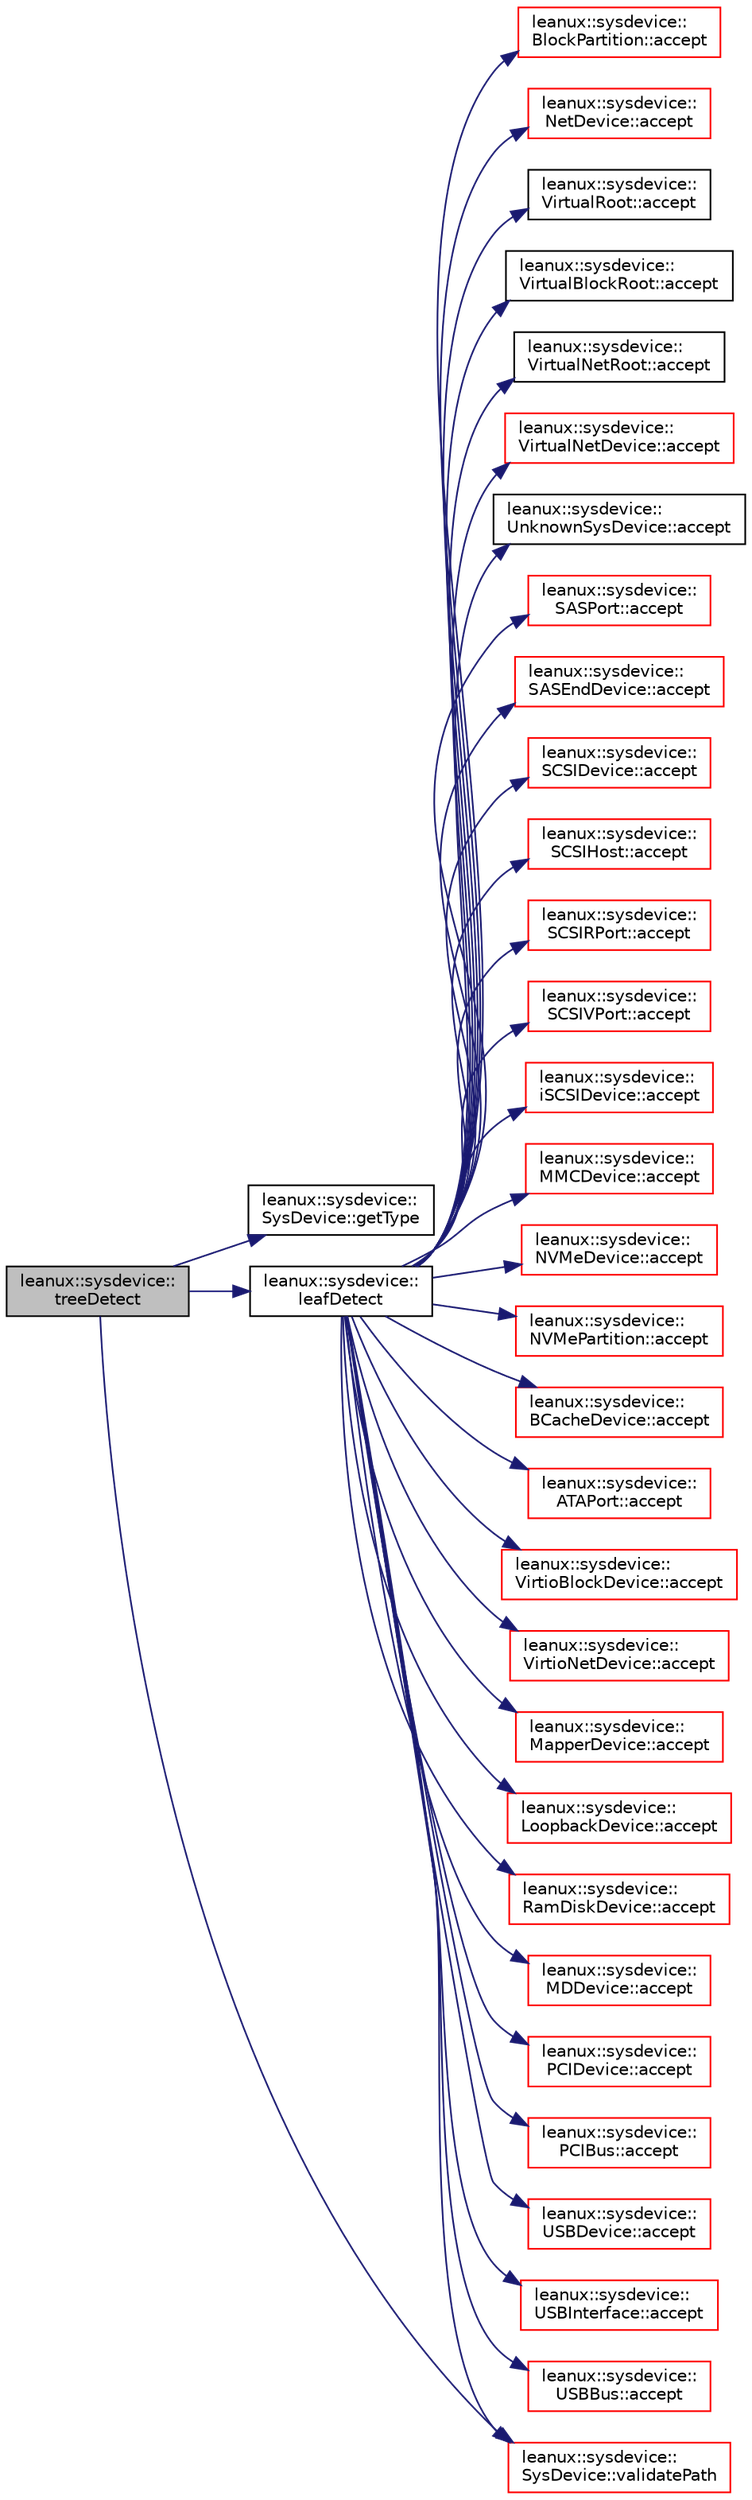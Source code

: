 digraph "leanux::sysdevice::treeDetect"
{
 // LATEX_PDF_SIZE
  bgcolor="transparent";
  edge [fontname="Helvetica",fontsize="10",labelfontname="Helvetica",labelfontsize="10"];
  node [fontname="Helvetica",fontsize="10",shape=record];
  rankdir="LR";
  Node1 [label="leanux::sysdevice::\ltreeDetect",height=0.2,width=0.4,color="black", fillcolor="grey75", style="filled", fontcolor="black",tooltip="populates devices with the devices detected in path."];
  Node1 -> Node2 [color="midnightblue",fontsize="10",style="solid",fontname="Helvetica"];
  Node2 [label="leanux::sysdevice::\lSysDevice::getType",height=0.2,width=0.4,color="black",URL="$classleanux_1_1sysdevice_1_1SysDevice.html#a773cb91e983a465af90059fcb1ff5371",tooltip="Get the SysDeviceType."];
  Node1 -> Node3 [color="midnightblue",fontsize="10",style="solid",fontname="Helvetica"];
  Node3 [label="leanux::sysdevice::\lleafDetect",height=0.2,width=0.4,color="black",URL="$namespaceleanux_1_1sysdevice.html#aa76385cfb36c36d3f55f25dfacc1346b",tooltip="Return the leaf SysDevice detected in path."];
  Node3 -> Node4 [color="midnightblue",fontsize="10",style="solid",fontname="Helvetica"];
  Node4 [label="leanux::sysdevice::\lBlockPartition::accept",height=0.2,width=0.4,color="red",URL="$classleanux_1_1sysdevice_1_1BlockPartition.html#a66d61b5a78be267835e09b8d9e4c405f",tooltip="Return true if the SysDevice recognizes itself in the trailing part of path."];
  Node3 -> Node19 [color="midnightblue",fontsize="10",style="solid",fontname="Helvetica"];
  Node19 [label="leanux::sysdevice::\lNetDevice::accept",height=0.2,width=0.4,color="red",URL="$classleanux_1_1sysdevice_1_1NetDevice.html#a6f8acaff80d57e2149172f7df09f2448",tooltip="Return true if the SysDevice recognizes itself in the trailing part of path."];
  Node3 -> Node22 [color="midnightblue",fontsize="10",style="solid",fontname="Helvetica"];
  Node22 [label="leanux::sysdevice::\lVirtualRoot::accept",height=0.2,width=0.4,color="black",URL="$classleanux_1_1sysdevice_1_1VirtualRoot.html#afcc2772ca226491d361b7f15b0535353",tooltip="Return true if the SysDevice recognizes itself in the trailing part of path."];
  Node3 -> Node23 [color="midnightblue",fontsize="10",style="solid",fontname="Helvetica"];
  Node23 [label="leanux::sysdevice::\lVirtualBlockRoot::accept",height=0.2,width=0.4,color="black",URL="$classleanux_1_1sysdevice_1_1VirtualBlockRoot.html#ab46814e8fbcbcedf6f01faf1c47b2cbd",tooltip="Return true if the SysDevice recognizes itself in the trailing part of path."];
  Node3 -> Node24 [color="midnightblue",fontsize="10",style="solid",fontname="Helvetica"];
  Node24 [label="leanux::sysdevice::\lVirtualNetRoot::accept",height=0.2,width=0.4,color="black",URL="$classleanux_1_1sysdevice_1_1VirtualNetRoot.html#a076f974c4cbcd43522b77fd25100c945",tooltip="Return true if the SysDevice recognizes itself in the trailing part of path."];
  Node3 -> Node25 [color="midnightblue",fontsize="10",style="solid",fontname="Helvetica"];
  Node25 [label="leanux::sysdevice::\lVirtualNetDevice::accept",height=0.2,width=0.4,color="red",URL="$classleanux_1_1sysdevice_1_1VirtualNetDevice.html#af0ab8e6265ce972fa68137a3fb134635",tooltip="Return true if the SysDevice recognizes itself in the trailing part of path."];
  Node3 -> Node26 [color="midnightblue",fontsize="10",style="solid",fontname="Helvetica"];
  Node26 [label="leanux::sysdevice::\lUnknownSysDevice::accept",height=0.2,width=0.4,color="black",URL="$classleanux_1_1sysdevice_1_1UnknownSysDevice.html#a15c2eb4dba178727346802edf61beeb4",tooltip="Return true if the SysDevice recognizes itself in the trailing part of path."];
  Node3 -> Node27 [color="midnightblue",fontsize="10",style="solid",fontname="Helvetica"];
  Node27 [label="leanux::sysdevice::\lSASPort::accept",height=0.2,width=0.4,color="red",URL="$classleanux_1_1sysdevice_1_1SASPort.html#ad3ebeca1e63edca2680486ec21c183d5",tooltip="Return true if the SysDevice recognizes itself in the trailing part of path."];
  Node3 -> Node28 [color="midnightblue",fontsize="10",style="solid",fontname="Helvetica"];
  Node28 [label="leanux::sysdevice::\lSASEndDevice::accept",height=0.2,width=0.4,color="red",URL="$classleanux_1_1sysdevice_1_1SASEndDevice.html#a4097b4ecf054532b491099cdd177a187",tooltip="Return true if the SysDevice recognizes itself in the trailing part of path."];
  Node3 -> Node29 [color="midnightblue",fontsize="10",style="solid",fontname="Helvetica"];
  Node29 [label="leanux::sysdevice::\lSCSIDevice::accept",height=0.2,width=0.4,color="red",URL="$classleanux_1_1sysdevice_1_1SCSIDevice.html#a146bfc558d4721af8be91ba950f1a14c",tooltip="Return true if the SysDevice recognizes itself in the trailing part of path."];
  Node3 -> Node30 [color="midnightblue",fontsize="10",style="solid",fontname="Helvetica"];
  Node30 [label="leanux::sysdevice::\lSCSIHost::accept",height=0.2,width=0.4,color="red",URL="$classleanux_1_1sysdevice_1_1SCSIHost.html#a98ce6f0736e1ea04394fa1172eb7584e",tooltip="Return true if the SysDevice recognizes itself in the trailing part of path."];
  Node3 -> Node31 [color="midnightblue",fontsize="10",style="solid",fontname="Helvetica"];
  Node31 [label="leanux::sysdevice::\lSCSIRPort::accept",height=0.2,width=0.4,color="red",URL="$classleanux_1_1sysdevice_1_1SCSIRPort.html#ad54962de4b43e8f318ab3036847d7564",tooltip="Return true if the SysDevice recognizes itself in the trailing part of path."];
  Node3 -> Node32 [color="midnightblue",fontsize="10",style="solid",fontname="Helvetica"];
  Node32 [label="leanux::sysdevice::\lSCSIVPort::accept",height=0.2,width=0.4,color="red",URL="$classleanux_1_1sysdevice_1_1SCSIVPort.html#a280844e9b20e922666bea3bc75e6a5d7",tooltip="Return true if the SysDevice recognizes itself in the trailing part of path."];
  Node3 -> Node33 [color="midnightblue",fontsize="10",style="solid",fontname="Helvetica"];
  Node33 [label="leanux::sysdevice::\liSCSIDevice::accept",height=0.2,width=0.4,color="red",URL="$classleanux_1_1sysdevice_1_1iSCSIDevice.html#a0393a17e7ce22f09de1140e10e357a6d",tooltip="Return true if the SysDevice recognizes itself in the trailing part of path."];
  Node3 -> Node34 [color="midnightblue",fontsize="10",style="solid",fontname="Helvetica"];
  Node34 [label="leanux::sysdevice::\lMMCDevice::accept",height=0.2,width=0.4,color="red",URL="$classleanux_1_1sysdevice_1_1MMCDevice.html#ae6d395a399b58b35e2ea6e16b31c0a51",tooltip="Return true if the SysDevice recognizes itself in the trailing part of path."];
  Node3 -> Node35 [color="midnightblue",fontsize="10",style="solid",fontname="Helvetica"];
  Node35 [label="leanux::sysdevice::\lNVMeDevice::accept",height=0.2,width=0.4,color="red",URL="$classleanux_1_1sysdevice_1_1NVMeDevice.html#a1a9ba6f067e2d7d86085aaad0fe35e22",tooltip="Return true if the SysDevice recognizes itself in the trailing part of path."];
  Node3 -> Node36 [color="midnightblue",fontsize="10",style="solid",fontname="Helvetica"];
  Node36 [label="leanux::sysdevice::\lNVMePartition::accept",height=0.2,width=0.4,color="red",URL="$classleanux_1_1sysdevice_1_1NVMePartition.html#aa6173825b570085670cef1fa1d18502c",tooltip="Return true if the SysDevice recognizes itself in the trailing part of path."];
  Node3 -> Node37 [color="midnightblue",fontsize="10",style="solid",fontname="Helvetica"];
  Node37 [label="leanux::sysdevice::\lBCacheDevice::accept",height=0.2,width=0.4,color="red",URL="$classleanux_1_1sysdevice_1_1BCacheDevice.html#a5fa56e87b8a9d136a9c9e9025e8ba3a1",tooltip="Return true if the SysDevice recognizes itself in the trailing part of path."];
  Node3 -> Node38 [color="midnightblue",fontsize="10",style="solid",fontname="Helvetica"];
  Node38 [label="leanux::sysdevice::\lATAPort::accept",height=0.2,width=0.4,color="red",URL="$classleanux_1_1sysdevice_1_1ATAPort.html#a0746da17cc67b68a44354c74dc5af234",tooltip="Return true if the SysDevice recognizes itself in the trailing part of path."];
  Node3 -> Node39 [color="midnightblue",fontsize="10",style="solid",fontname="Helvetica"];
  Node39 [label="leanux::sysdevice::\lVirtioBlockDevice::accept",height=0.2,width=0.4,color="red",URL="$classleanux_1_1sysdevice_1_1VirtioBlockDevice.html#aa20fa4ec89192167f591103c70bd0e6b",tooltip="Return true if the SysDevice recognizes itself in the trailing part of path."];
  Node3 -> Node40 [color="midnightblue",fontsize="10",style="solid",fontname="Helvetica"];
  Node40 [label="leanux::sysdevice::\lVirtioNetDevice::accept",height=0.2,width=0.4,color="red",URL="$classleanux_1_1sysdevice_1_1VirtioNetDevice.html#a6f700f715762942c99d4d438db5a3cf0",tooltip="Return true if the SysDevice recognizes itself in the trailing part of path."];
  Node3 -> Node41 [color="midnightblue",fontsize="10",style="solid",fontname="Helvetica"];
  Node41 [label="leanux::sysdevice::\lMapperDevice::accept",height=0.2,width=0.4,color="red",URL="$classleanux_1_1sysdevice_1_1MapperDevice.html#aba75107b79e089eba112ab54683539ca",tooltip="Return true if the SysDevice recognizes itself in the trailing part of path."];
  Node3 -> Node42 [color="midnightblue",fontsize="10",style="solid",fontname="Helvetica"];
  Node42 [label="leanux::sysdevice::\lLoopbackDevice::accept",height=0.2,width=0.4,color="red",URL="$classleanux_1_1sysdevice_1_1LoopbackDevice.html#ae78263063c319cfbb3d863b0faa4bf30",tooltip="Return true if the SysDevice recognizes itself in the trailing part of path."];
  Node3 -> Node43 [color="midnightblue",fontsize="10",style="solid",fontname="Helvetica"];
  Node43 [label="leanux::sysdevice::\lRamDiskDevice::accept",height=0.2,width=0.4,color="red",URL="$classleanux_1_1sysdevice_1_1RamDiskDevice.html#a4094157da53181be672ce2f5768a585e",tooltip="Return true if the SysDevice recognizes itself in the trailing part of path."];
  Node3 -> Node44 [color="midnightblue",fontsize="10",style="solid",fontname="Helvetica"];
  Node44 [label="leanux::sysdevice::\lMDDevice::accept",height=0.2,width=0.4,color="red",URL="$classleanux_1_1sysdevice_1_1MDDevice.html#ad9d82f1b4c198f086fedfeeb144382ce",tooltip="Return true if the SysDevice recognizes itself in the trailing part of path."];
  Node3 -> Node45 [color="midnightblue",fontsize="10",style="solid",fontname="Helvetica"];
  Node45 [label="leanux::sysdevice::\lPCIDevice::accept",height=0.2,width=0.4,color="red",URL="$classleanux_1_1sysdevice_1_1PCIDevice.html#a19d49ff18a161af4d554a1c49e7eaa86",tooltip="Return true if the SysDevice recognizes itself in the trailing part of path."];
  Node3 -> Node46 [color="midnightblue",fontsize="10",style="solid",fontname="Helvetica"];
  Node46 [label="leanux::sysdevice::\lPCIBus::accept",height=0.2,width=0.4,color="red",URL="$classleanux_1_1sysdevice_1_1PCIBus.html#a335524ba4587c3ae201443e70618ab76",tooltip="Return true if the SysDevice recognizes itself in the trailing part of path."];
  Node3 -> Node48 [color="midnightblue",fontsize="10",style="solid",fontname="Helvetica"];
  Node48 [label="leanux::sysdevice::\lUSBDevice::accept",height=0.2,width=0.4,color="red",URL="$classleanux_1_1sysdevice_1_1USBDevice.html#a969ebfe688329807bb5ea791c0feb6f2",tooltip="http://www.makelinux.net/ldd3/chp-13-sect-2"];
  Node3 -> Node49 [color="midnightblue",fontsize="10",style="solid",fontname="Helvetica"];
  Node49 [label="leanux::sysdevice::\lUSBInterface::accept",height=0.2,width=0.4,color="red",URL="$classleanux_1_1sysdevice_1_1USBInterface.html#a74d0e0ee8e68c1838041ae1db5856ed7",tooltip="http://www.makelinux.net/ldd3/chp-13-sect-2"];
  Node3 -> Node50 [color="midnightblue",fontsize="10",style="solid",fontname="Helvetica"];
  Node50 [label="leanux::sysdevice::\lUSBBus::accept",height=0.2,width=0.4,color="red",URL="$classleanux_1_1sysdevice_1_1USBBus.html#a7f3ac72bdbf731fed580898a54132cf3",tooltip="Return true if the SysDevice recognizes itself in the trailing part of path."];
  Node3 -> Node51 [color="midnightblue",fontsize="10",style="solid",fontname="Helvetica"];
  Node51 [label="leanux::sysdevice::\lSysDevice::validatePath",height=0.2,width=0.4,color="red",URL="$classleanux_1_1sysdevice_1_1SysDevice.html#aea05b28dc39c8d625bed737ef1777eb1",tooltip="Test SysDevicePath validity; path must exist (be readable) and located under /sys/devices."];
  Node1 -> Node51 [color="midnightblue",fontsize="10",style="solid",fontname="Helvetica"];
}
